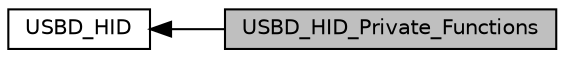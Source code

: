 digraph "USBD_HID_Private_Functions"
{
  edge [fontname="Helvetica",fontsize="10",labelfontname="Helvetica",labelfontsize="10"];
  node [fontname="Helvetica",fontsize="10",shape=record];
  rankdir=LR;
  Node1 [label="USBD_HID",height=0.2,width=0.4,color="black", fillcolor="white", style="filled",URL="$group___u_s_b_d___h_i_d.html",tooltip="This file is the Header file for usbd_hid.c. "];
  Node0 [label="USBD_HID_Private_Functions",height=0.2,width=0.4,color="black", fillcolor="grey75", style="filled", fontcolor="black"];
  Node1->Node0 [shape=plaintext, dir="back", style="solid"];
}
